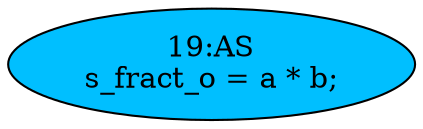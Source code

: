 strict digraph "" {
	node [label="\N"];
	"19:AS"	[ast="<pyverilog.vparser.ast.Assign object at 0x7fadcd3d2090>",
		def_var="['s_fract_o']",
		fillcolor=deepskyblue,
		label="19:AS
s_fract_o = a * b;",
		statements="[]",
		style=filled,
		typ=Assign,
		use_var="['a', 'b']"];
}

